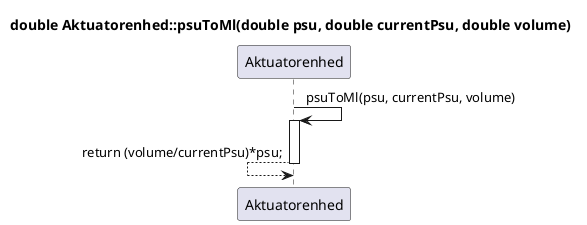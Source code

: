 @startuml SD_AE_psuToMl
title double Aktuatorenhed::psuToMl(double psu, double currentPsu, double volume)
participant Aktuatorenhed as ae

ae -> ae : psuToMl(psu, currentPsu, volume)
activate ae

ae <-- ae :   return (volume/currentPsu)*psu;
deactivate ae

@enduml